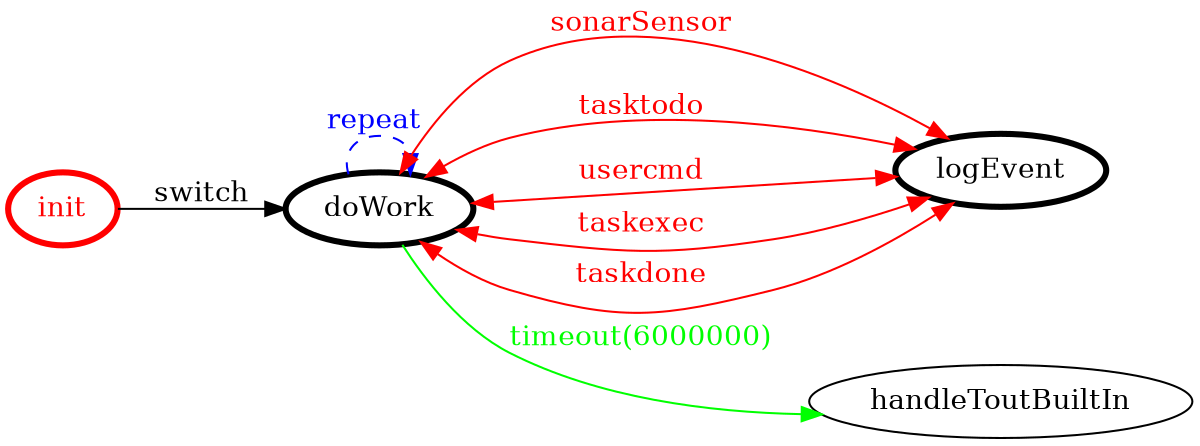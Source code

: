 /*
*
* A GraphViz DOT FSM description 
* Please use a GraphViz visualizer (like http://www.webgraphviz.com)
*  
*/

digraph finite_state_machine {
	rankdir=LR
	size="8,5"
	
	init [ color = red ][ fontcolor = red ][ penwidth = 3 ]
	doWork [ color = black ][ fontcolor = black ][ penwidth = 3 ]
	logEvent [ color = black ][ fontcolor = black ][ penwidth = 3 ]
	
	doWork -> logEvent [ label = "sonarSensor" ][ color = red ][ fontcolor = red ][ dir = both ]
	doWork -> handleToutBuiltIn [ label = "timeout(6000000)" ][ color = green ][ fontcolor = green ]
	doWork -> logEvent [ label = "tasktodo" ][ color = red ][ fontcolor = red ][ dir = both ]
	doWork -> logEvent [ label = "usercmd" ][ color = red ][ fontcolor = red ][ dir = both ]
	doWork -> logEvent [ label = "taskexec" ][ color = red ][ fontcolor = red ][ dir = both ]
	init -> doWork [ label = "switch" ][ color = black ][ fontcolor = black ]
	doWork -> logEvent [ label = "taskdone" ][ color = red ][ fontcolor = red ][ dir = both ]
	doWork -> doWork [ label = "repeat "][ style = dashed ][ color = blue ][ fontcolor = blue ]
}
